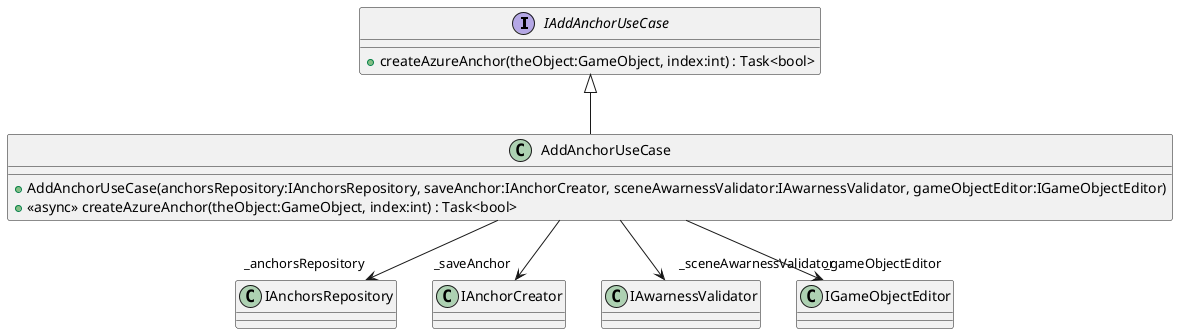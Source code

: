 @startuml
interface IAddAnchorUseCase {
    + createAzureAnchor(theObject:GameObject, index:int) : Task<bool>
}
class AddAnchorUseCase {
    + AddAnchorUseCase(anchorsRepository:IAnchorsRepository, saveAnchor:IAnchorCreator, sceneAwarnessValidator:IAwarnessValidator, gameObjectEditor:IGameObjectEditor)
    + <<async>> createAzureAnchor(theObject:GameObject, index:int) : Task<bool>
}
IAddAnchorUseCase <|-- AddAnchorUseCase
AddAnchorUseCase --> "_anchorsRepository" IAnchorsRepository
AddAnchorUseCase --> "_saveAnchor" IAnchorCreator
AddAnchorUseCase --> "_sceneAwarnessValidator" IAwarnessValidator
AddAnchorUseCase --> "_gameObjectEditor" IGameObjectEditor
@enduml
